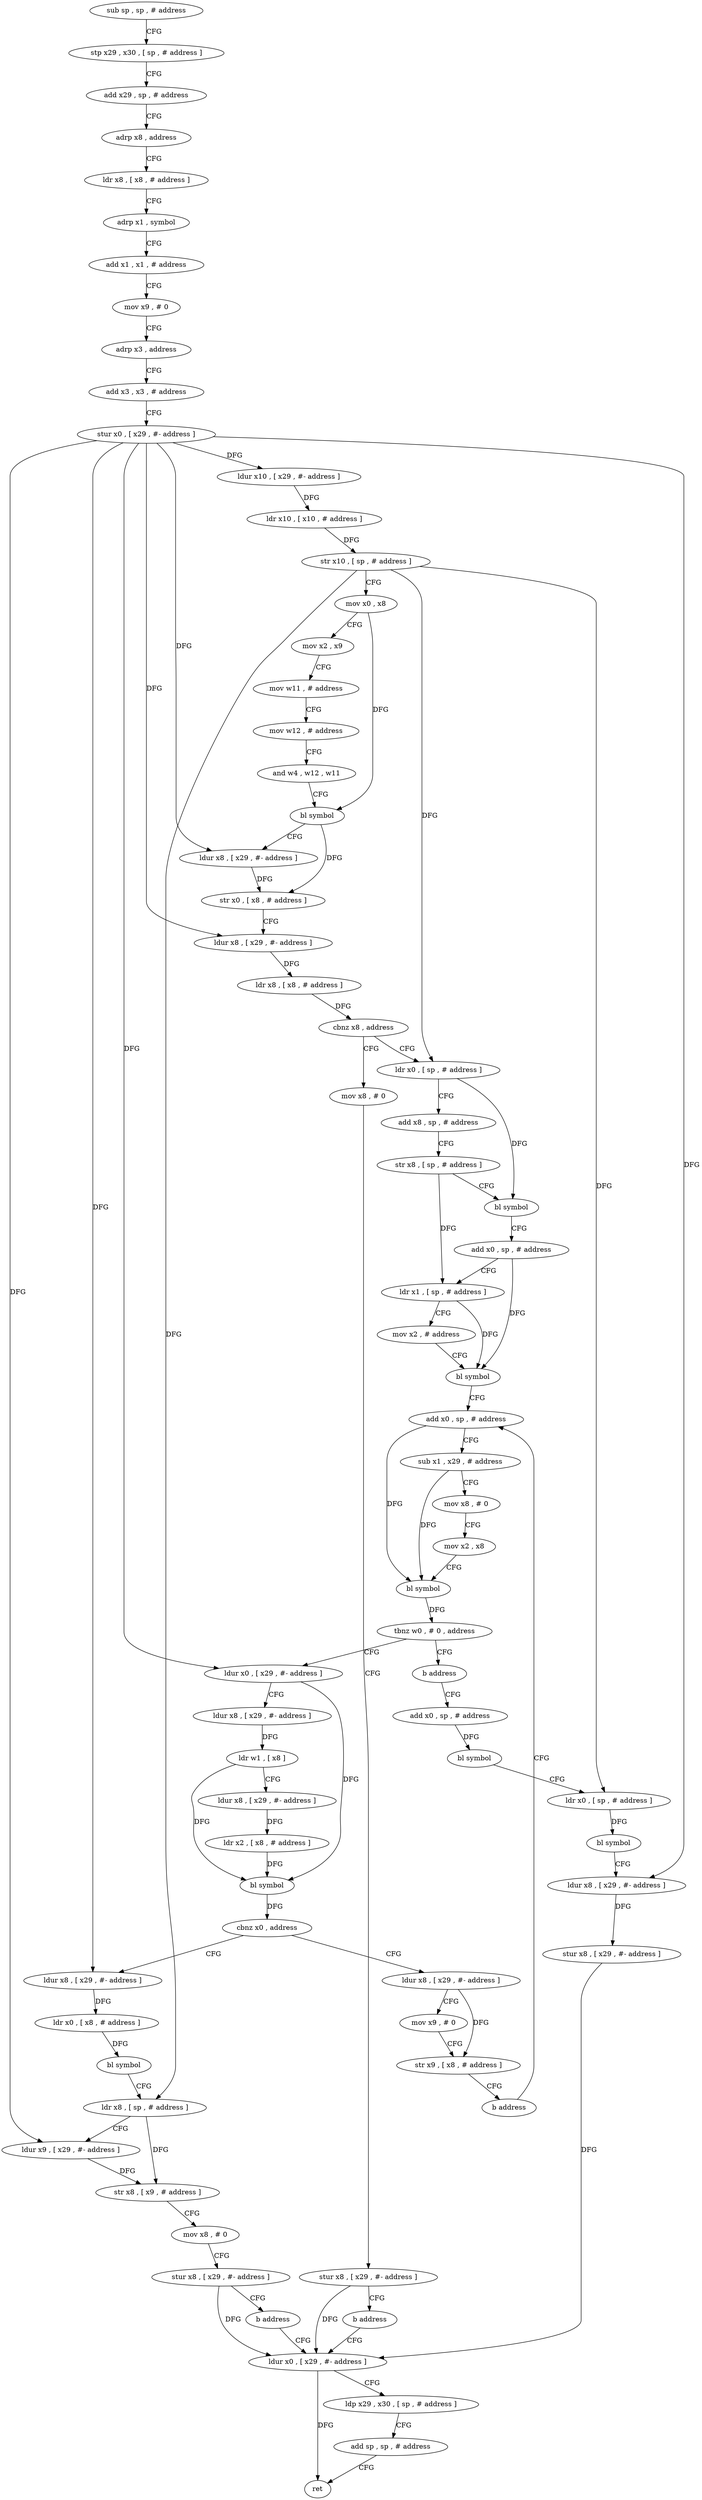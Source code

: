 digraph "func" {
"70732" [label = "sub sp , sp , # address" ]
"70736" [label = "stp x29 , x30 , [ sp , # address ]" ]
"70740" [label = "add x29 , sp , # address" ]
"70744" [label = "adrp x8 , address" ]
"70748" [label = "ldr x8 , [ x8 , # address ]" ]
"70752" [label = "adrp x1 , symbol" ]
"70756" [label = "add x1 , x1 , # address" ]
"70760" [label = "mov x9 , # 0" ]
"70764" [label = "adrp x3 , address" ]
"70768" [label = "add x3 , x3 , # address" ]
"70772" [label = "stur x0 , [ x29 , #- address ]" ]
"70776" [label = "ldur x10 , [ x29 , #- address ]" ]
"70780" [label = "ldr x10 , [ x10 , # address ]" ]
"70784" [label = "str x10 , [ sp , # address ]" ]
"70788" [label = "mov x0 , x8" ]
"70792" [label = "mov x2 , x9" ]
"70796" [label = "mov w11 , # address" ]
"70800" [label = "mov w12 , # address" ]
"70804" [label = "and w4 , w12 , w11" ]
"70808" [label = "bl symbol" ]
"70812" [label = "ldur x8 , [ x29 , #- address ]" ]
"70816" [label = "str x0 , [ x8 , # address ]" ]
"70820" [label = "ldur x8 , [ x29 , #- address ]" ]
"70824" [label = "ldr x8 , [ x8 , # address ]" ]
"70828" [label = "cbnz x8 , address" ]
"70844" [label = "ldr x0 , [ sp , # address ]" ]
"70832" [label = "mov x8 , # 0" ]
"70848" [label = "add x8 , sp , # address" ]
"70852" [label = "str x8 , [ sp , # address ]" ]
"70856" [label = "bl symbol" ]
"70860" [label = "add x0 , sp , # address" ]
"70864" [label = "ldr x1 , [ sp , # address ]" ]
"70868" [label = "mov x2 , # address" ]
"70872" [label = "bl symbol" ]
"70876" [label = "add x0 , sp , # address" ]
"70836" [label = "stur x8 , [ x29 , #- address ]" ]
"70840" [label = "b address" ]
"71008" [label = "ldur x0 , [ x29 , #- address ]" ]
"70904" [label = "ldur x0 , [ x29 , #- address ]" ]
"70908" [label = "ldur x8 , [ x29 , #- address ]" ]
"70912" [label = "ldr w1 , [ x8 ]" ]
"70916" [label = "ldur x8 , [ x29 , #- address ]" ]
"70920" [label = "ldr x2 , [ x8 , # address ]" ]
"70924" [label = "bl symbol" ]
"70928" [label = "cbnz x0 , address" ]
"70968" [label = "ldur x8 , [ x29 , #- address ]" ]
"70932" [label = "ldur x8 , [ x29 , #- address ]" ]
"70900" [label = "b address" ]
"70984" [label = "add x0 , sp , # address" ]
"71012" [label = "ldp x29 , x30 , [ sp , # address ]" ]
"71016" [label = "add sp , sp , # address" ]
"71020" [label = "ret" ]
"70972" [label = "mov x9 , # 0" ]
"70976" [label = "str x9 , [ x8 , # address ]" ]
"70980" [label = "b address" ]
"70936" [label = "ldr x0 , [ x8 , # address ]" ]
"70940" [label = "bl symbol" ]
"70944" [label = "ldr x8 , [ sp , # address ]" ]
"70948" [label = "ldur x9 , [ x29 , #- address ]" ]
"70952" [label = "str x8 , [ x9 , # address ]" ]
"70956" [label = "mov x8 , # 0" ]
"70960" [label = "stur x8 , [ x29 , #- address ]" ]
"70964" [label = "b address" ]
"70988" [label = "bl symbol" ]
"70992" [label = "ldr x0 , [ sp , # address ]" ]
"70996" [label = "bl symbol" ]
"71000" [label = "ldur x8 , [ x29 , #- address ]" ]
"71004" [label = "stur x8 , [ x29 , #- address ]" ]
"70880" [label = "sub x1 , x29 , # address" ]
"70884" [label = "mov x8 , # 0" ]
"70888" [label = "mov x2 , x8" ]
"70892" [label = "bl symbol" ]
"70896" [label = "tbnz w0 , # 0 , address" ]
"70732" -> "70736" [ label = "CFG" ]
"70736" -> "70740" [ label = "CFG" ]
"70740" -> "70744" [ label = "CFG" ]
"70744" -> "70748" [ label = "CFG" ]
"70748" -> "70752" [ label = "CFG" ]
"70752" -> "70756" [ label = "CFG" ]
"70756" -> "70760" [ label = "CFG" ]
"70760" -> "70764" [ label = "CFG" ]
"70764" -> "70768" [ label = "CFG" ]
"70768" -> "70772" [ label = "CFG" ]
"70772" -> "70776" [ label = "DFG" ]
"70772" -> "70812" [ label = "DFG" ]
"70772" -> "70820" [ label = "DFG" ]
"70772" -> "70904" [ label = "DFG" ]
"70772" -> "70932" [ label = "DFG" ]
"70772" -> "70948" [ label = "DFG" ]
"70772" -> "71000" [ label = "DFG" ]
"70776" -> "70780" [ label = "DFG" ]
"70780" -> "70784" [ label = "DFG" ]
"70784" -> "70788" [ label = "CFG" ]
"70784" -> "70844" [ label = "DFG" ]
"70784" -> "70944" [ label = "DFG" ]
"70784" -> "70992" [ label = "DFG" ]
"70788" -> "70792" [ label = "CFG" ]
"70788" -> "70808" [ label = "DFG" ]
"70792" -> "70796" [ label = "CFG" ]
"70796" -> "70800" [ label = "CFG" ]
"70800" -> "70804" [ label = "CFG" ]
"70804" -> "70808" [ label = "CFG" ]
"70808" -> "70812" [ label = "CFG" ]
"70808" -> "70816" [ label = "DFG" ]
"70812" -> "70816" [ label = "DFG" ]
"70816" -> "70820" [ label = "CFG" ]
"70820" -> "70824" [ label = "DFG" ]
"70824" -> "70828" [ label = "DFG" ]
"70828" -> "70844" [ label = "CFG" ]
"70828" -> "70832" [ label = "CFG" ]
"70844" -> "70848" [ label = "CFG" ]
"70844" -> "70856" [ label = "DFG" ]
"70832" -> "70836" [ label = "CFG" ]
"70848" -> "70852" [ label = "CFG" ]
"70852" -> "70856" [ label = "CFG" ]
"70852" -> "70864" [ label = "DFG" ]
"70856" -> "70860" [ label = "CFG" ]
"70860" -> "70864" [ label = "CFG" ]
"70860" -> "70872" [ label = "DFG" ]
"70864" -> "70868" [ label = "CFG" ]
"70864" -> "70872" [ label = "DFG" ]
"70868" -> "70872" [ label = "CFG" ]
"70872" -> "70876" [ label = "CFG" ]
"70876" -> "70880" [ label = "CFG" ]
"70876" -> "70892" [ label = "DFG" ]
"70836" -> "70840" [ label = "CFG" ]
"70836" -> "71008" [ label = "DFG" ]
"70840" -> "71008" [ label = "CFG" ]
"71008" -> "71012" [ label = "CFG" ]
"71008" -> "71020" [ label = "DFG" ]
"70904" -> "70908" [ label = "CFG" ]
"70904" -> "70924" [ label = "DFG" ]
"70908" -> "70912" [ label = "DFG" ]
"70912" -> "70916" [ label = "CFG" ]
"70912" -> "70924" [ label = "DFG" ]
"70916" -> "70920" [ label = "DFG" ]
"70920" -> "70924" [ label = "DFG" ]
"70924" -> "70928" [ label = "DFG" ]
"70928" -> "70968" [ label = "CFG" ]
"70928" -> "70932" [ label = "CFG" ]
"70968" -> "70972" [ label = "CFG" ]
"70968" -> "70976" [ label = "DFG" ]
"70932" -> "70936" [ label = "DFG" ]
"70900" -> "70984" [ label = "CFG" ]
"70984" -> "70988" [ label = "DFG" ]
"71012" -> "71016" [ label = "CFG" ]
"71016" -> "71020" [ label = "CFG" ]
"70972" -> "70976" [ label = "CFG" ]
"70976" -> "70980" [ label = "CFG" ]
"70980" -> "70876" [ label = "CFG" ]
"70936" -> "70940" [ label = "DFG" ]
"70940" -> "70944" [ label = "CFG" ]
"70944" -> "70948" [ label = "CFG" ]
"70944" -> "70952" [ label = "DFG" ]
"70948" -> "70952" [ label = "DFG" ]
"70952" -> "70956" [ label = "CFG" ]
"70956" -> "70960" [ label = "CFG" ]
"70960" -> "70964" [ label = "CFG" ]
"70960" -> "71008" [ label = "DFG" ]
"70964" -> "71008" [ label = "CFG" ]
"70988" -> "70992" [ label = "CFG" ]
"70992" -> "70996" [ label = "DFG" ]
"70996" -> "71000" [ label = "CFG" ]
"71000" -> "71004" [ label = "DFG" ]
"71004" -> "71008" [ label = "DFG" ]
"70880" -> "70884" [ label = "CFG" ]
"70880" -> "70892" [ label = "DFG" ]
"70884" -> "70888" [ label = "CFG" ]
"70888" -> "70892" [ label = "CFG" ]
"70892" -> "70896" [ label = "DFG" ]
"70896" -> "70904" [ label = "CFG" ]
"70896" -> "70900" [ label = "CFG" ]
}
